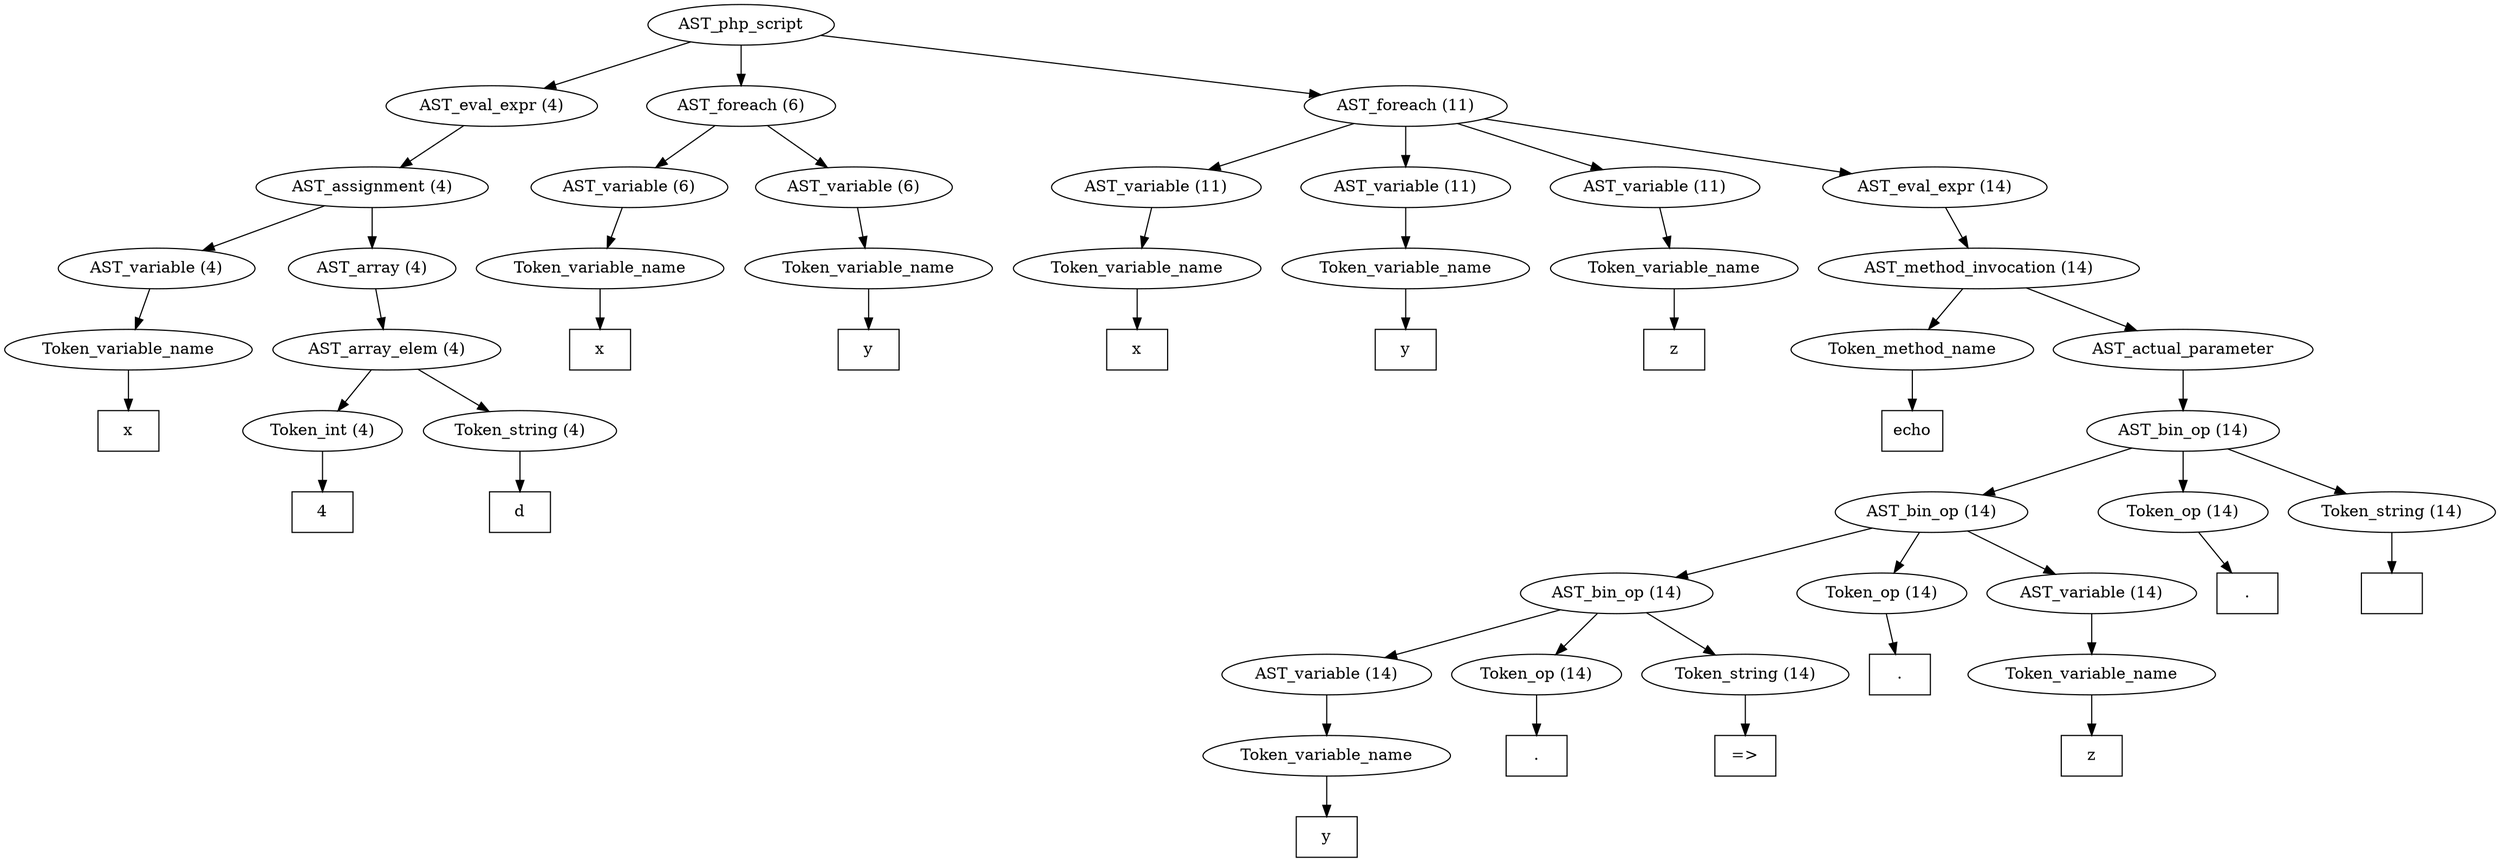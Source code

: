 /*
 * AST in dot format generated by phc -- the PHP compiler
 */

digraph AST {
node_0 [label="AST_php_script"];
node_1 [label="AST_eval_expr (4)"];
node_2 [label="AST_assignment (4)"];
node_3 [label="AST_variable (4)"];
node_4 [label="Token_variable_name"];
node_5 [label="x", shape=box]
node_4 -> node_5;
node_3 -> node_4;
node_6 [label="AST_array (4)"];
node_7 [label="AST_array_elem (4)"];
node_8 [label="Token_int (4)"];
node_9 [label="4", shape=box]
node_8 -> node_9;
node_10 [label="Token_string (4)"];
node_11 [label="d", shape=box]
node_10 -> node_11;
node_7 -> node_10;
node_7 -> node_8;
node_6 -> node_7;
node_2 -> node_6;
node_2 -> node_3;
node_1 -> node_2;
node_12 [label="AST_foreach (6)"];
node_13 [label="AST_variable (6)"];
node_14 [label="Token_variable_name"];
node_15 [label="x", shape=box]
node_14 -> node_15;
node_13 -> node_14;
node_16 [label="AST_variable (6)"];
node_17 [label="Token_variable_name"];
node_18 [label="y", shape=box]
node_17 -> node_18;
node_16 -> node_17;
node_12 -> node_16;
node_12 -> node_13;
node_19 [label="AST_foreach (11)"];
node_20 [label="AST_variable (11)"];
node_21 [label="Token_variable_name"];
node_22 [label="x", shape=box]
node_21 -> node_22;
node_20 -> node_21;
node_23 [label="AST_variable (11)"];
node_24 [label="Token_variable_name"];
node_25 [label="y", shape=box]
node_24 -> node_25;
node_23 -> node_24;
node_26 [label="AST_variable (11)"];
node_27 [label="Token_variable_name"];
node_28 [label="z", shape=box]
node_27 -> node_28;
node_26 -> node_27;
node_29 [label="AST_eval_expr (14)"];
node_30 [label="AST_method_invocation (14)"];
node_31 [label="Token_method_name"];
node_32 [label="echo", shape=box]
node_31 -> node_32;
node_33 [label="AST_actual_parameter"];
node_34 [label="AST_bin_op (14)"];
node_35 [label="AST_bin_op (14)"];
node_36 [label="AST_bin_op (14)"];
node_37 [label="AST_variable (14)"];
node_38 [label="Token_variable_name"];
node_39 [label="y", shape=box]
node_38 -> node_39;
node_37 -> node_38;
node_40 [label="Token_op (14)"];
node_41 [label=".", shape=box]
node_40 -> node_41;
node_42 [label="Token_string (14)"];
node_43 [label=" => ", shape=box]
node_42 -> node_43;
node_36 -> node_42;
node_36 -> node_40;
node_36 -> node_37;
node_44 [label="Token_op (14)"];
node_45 [label=".", shape=box]
node_44 -> node_45;
node_46 [label="AST_variable (14)"];
node_47 [label="Token_variable_name"];
node_48 [label="z", shape=box]
node_47 -> node_48;
node_46 -> node_47;
node_35 -> node_46;
node_35 -> node_44;
node_35 -> node_36;
node_49 [label="Token_op (14)"];
node_50 [label=".", shape=box]
node_49 -> node_50;
node_51 [label="Token_string (14)"];
node_52 [label="", shape=box]
node_51 -> node_52;
node_34 -> node_51;
node_34 -> node_49;
node_34 -> node_35;
node_33 -> node_34;
node_30 -> node_33;
node_30 -> node_31;
node_29 -> node_30;
node_19 -> node_29;
node_19 -> node_26;
node_19 -> node_23;
node_19 -> node_20;
node_0 -> node_19;
node_0 -> node_12;
node_0 -> node_1;
}
